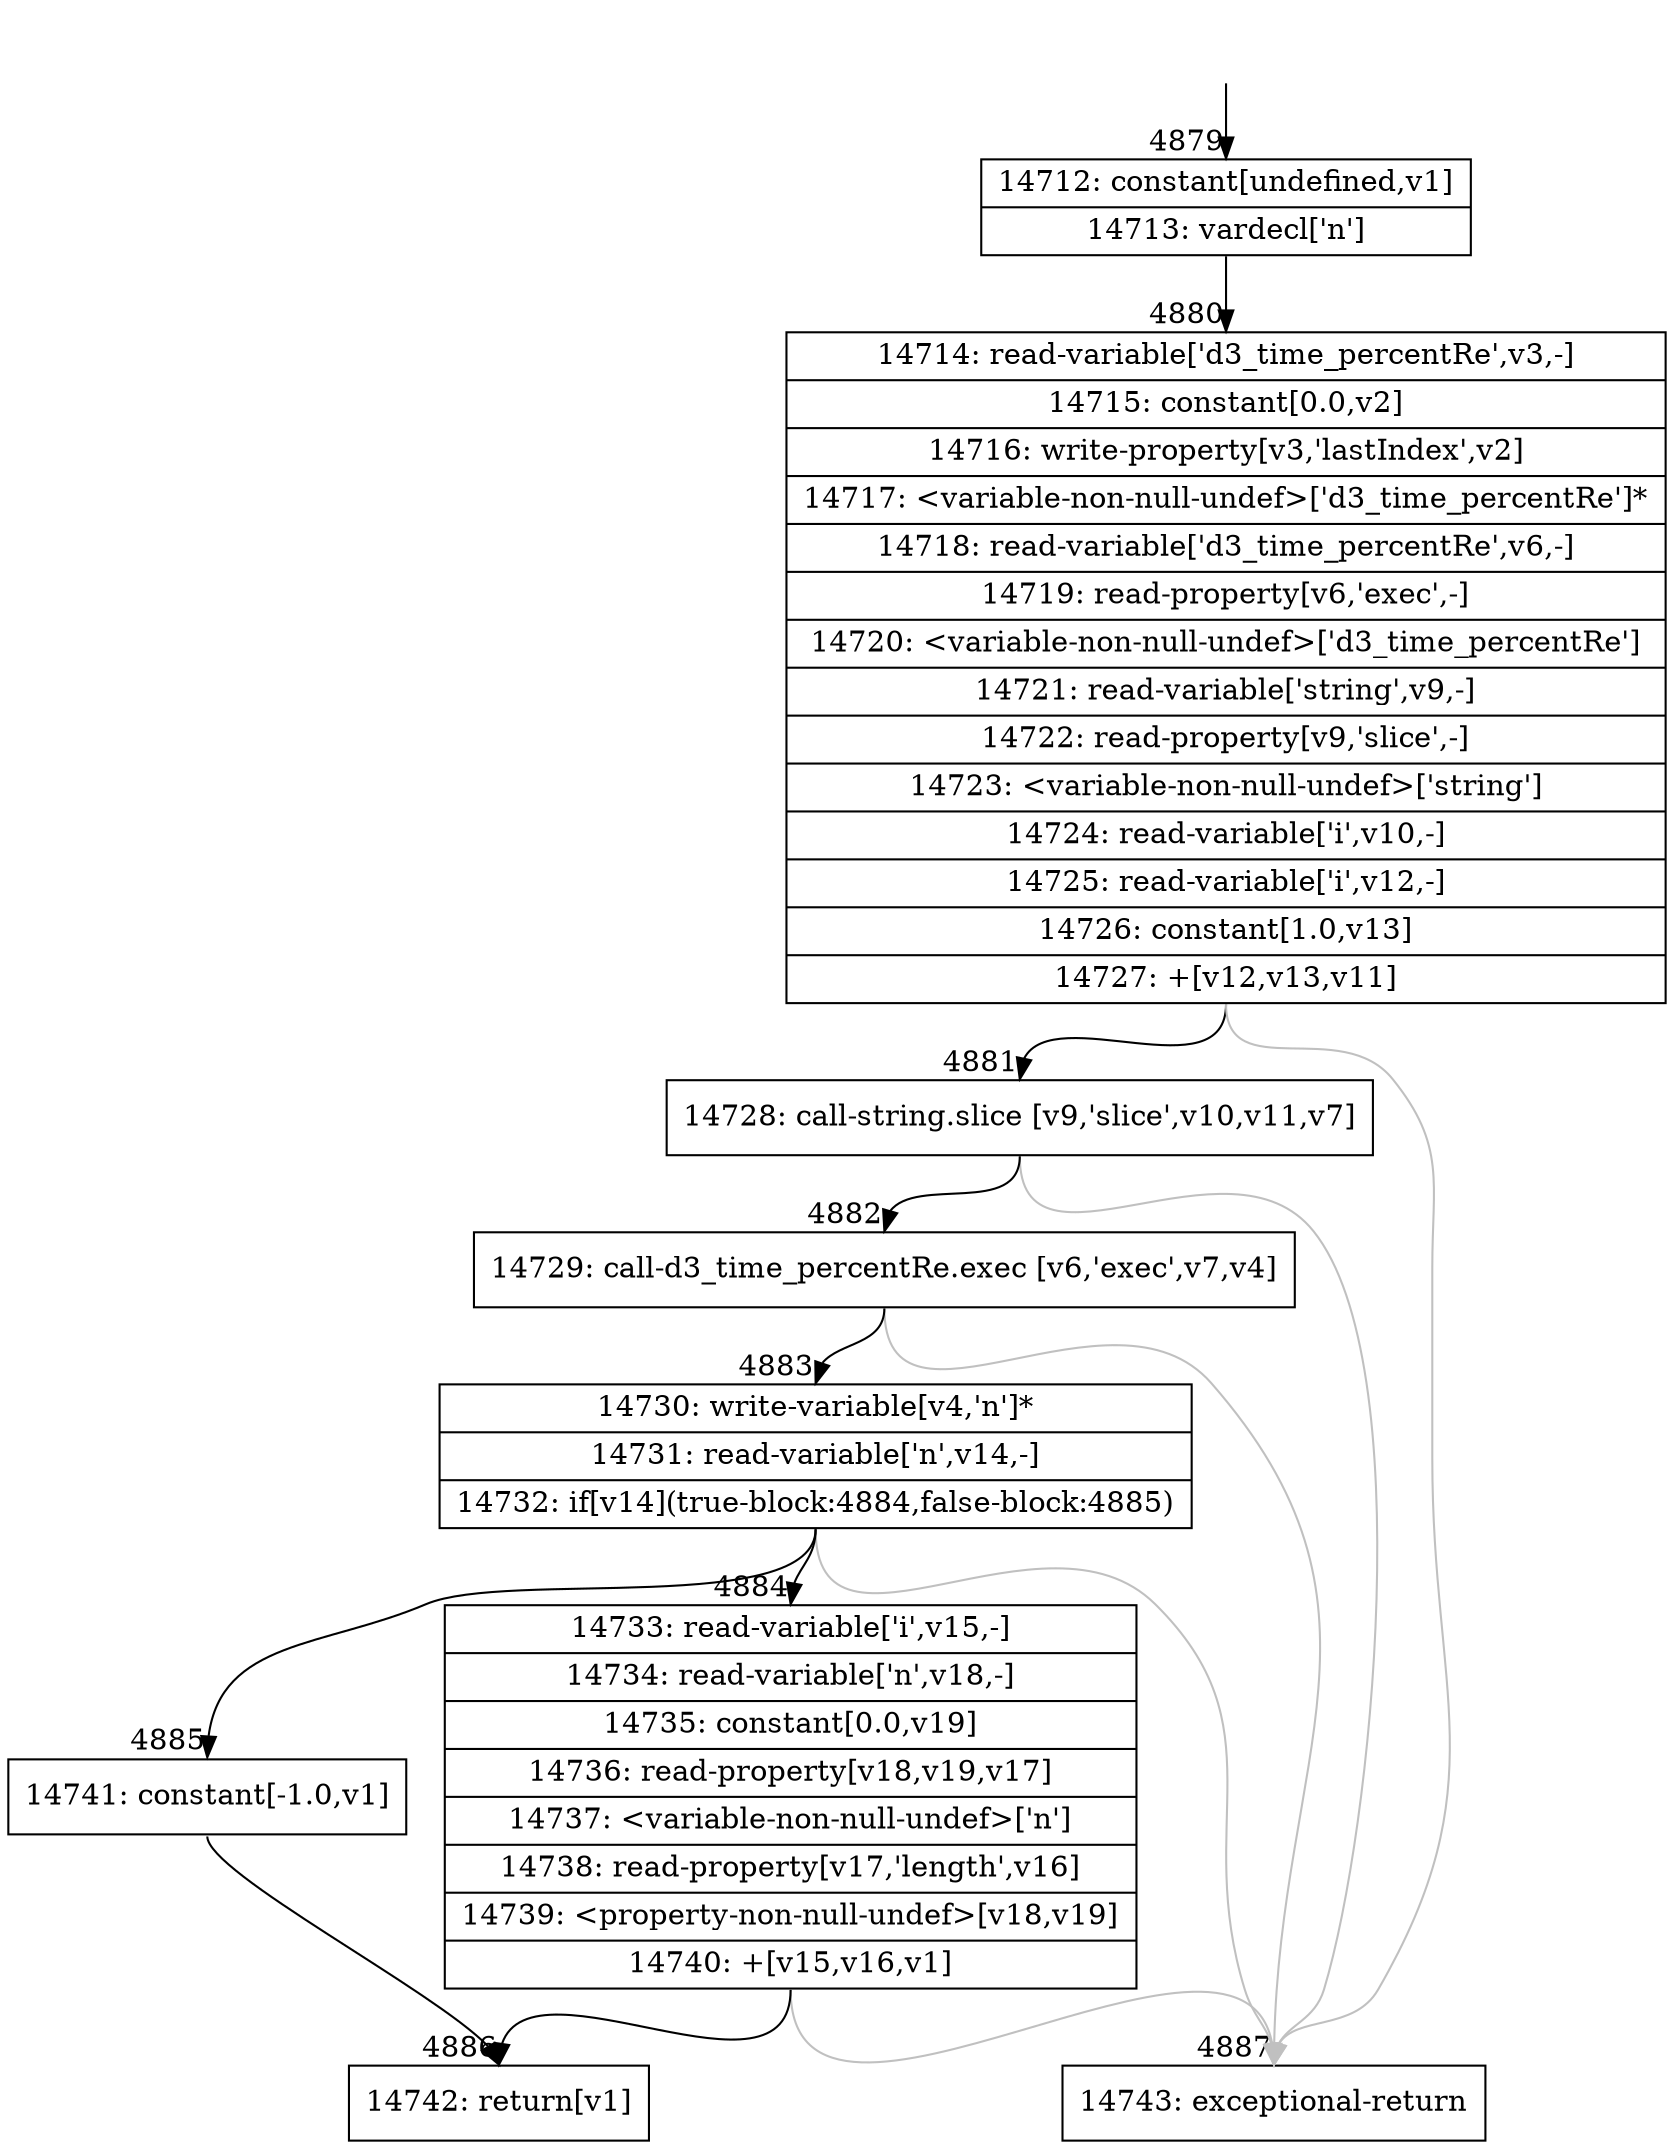 digraph {
rankdir="TD"
BB_entry458[shape=none,label=""];
BB_entry458 -> BB4879 [tailport=s, headport=n, headlabel="    4879"]
BB4879 [shape=record label="{14712: constant[undefined,v1]|14713: vardecl['n']}" ] 
BB4879 -> BB4880 [tailport=s, headport=n, headlabel="      4880"]
BB4880 [shape=record label="{14714: read-variable['d3_time_percentRe',v3,-]|14715: constant[0.0,v2]|14716: write-property[v3,'lastIndex',v2]|14717: \<variable-non-null-undef\>['d3_time_percentRe']*|14718: read-variable['d3_time_percentRe',v6,-]|14719: read-property[v6,'exec',-]|14720: \<variable-non-null-undef\>['d3_time_percentRe']|14721: read-variable['string',v9,-]|14722: read-property[v9,'slice',-]|14723: \<variable-non-null-undef\>['string']|14724: read-variable['i',v10,-]|14725: read-variable['i',v12,-]|14726: constant[1.0,v13]|14727: +[v12,v13,v11]}" ] 
BB4880 -> BB4881 [tailport=s, headport=n, headlabel="      4881"]
BB4880 -> BB4887 [tailport=s, headport=n, color=gray, headlabel="      4887"]
BB4881 [shape=record label="{14728: call-string.slice [v9,'slice',v10,v11,v7]}" ] 
BB4881 -> BB4882 [tailport=s, headport=n, headlabel="      4882"]
BB4881 -> BB4887 [tailport=s, headport=n, color=gray]
BB4882 [shape=record label="{14729: call-d3_time_percentRe.exec [v6,'exec',v7,v4]}" ] 
BB4882 -> BB4883 [tailport=s, headport=n, headlabel="      4883"]
BB4882 -> BB4887 [tailport=s, headport=n, color=gray]
BB4883 [shape=record label="{14730: write-variable[v4,'n']*|14731: read-variable['n',v14,-]|14732: if[v14](true-block:4884,false-block:4885)}" ] 
BB4883 -> BB4884 [tailport=s, headport=n, headlabel="      4884"]
BB4883 -> BB4885 [tailport=s, headport=n, headlabel="      4885"]
BB4883 -> BB4887 [tailport=s, headport=n, color=gray]
BB4884 [shape=record label="{14733: read-variable['i',v15,-]|14734: read-variable['n',v18,-]|14735: constant[0.0,v19]|14736: read-property[v18,v19,v17]|14737: \<variable-non-null-undef\>['n']|14738: read-property[v17,'length',v16]|14739: \<property-non-null-undef\>[v18,v19]|14740: +[v15,v16,v1]}" ] 
BB4884 -> BB4886 [tailport=s, headport=n, headlabel="      4886"]
BB4884 -> BB4887 [tailport=s, headport=n, color=gray]
BB4885 [shape=record label="{14741: constant[-1.0,v1]}" ] 
BB4885 -> BB4886 [tailport=s, headport=n]
BB4886 [shape=record label="{14742: return[v1]}" ] 
BB4887 [shape=record label="{14743: exceptional-return}" ] 
//#$~ 2811
}
